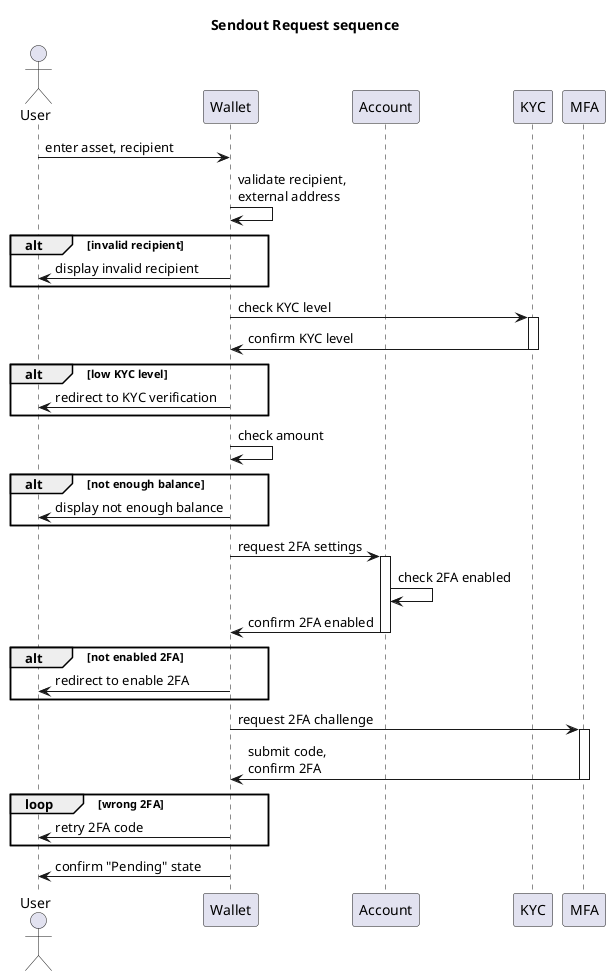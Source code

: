 @startuml

title "Sendout Request sequence"

actor "User" as u
participant "Wallet" as wallet
participant "Account" as account
participant "KYC" as kyc
participant "MFA" as mfa

u -> wallet: enter asset, recipient
wallet -> wallet: validate recipient,\nexternal address
alt invalid recipient
wallet -> u--: display invalid recipient
end group

wallet -> kyc++: check KYC level
kyc -> wallet--: confirm KYC level
alt low KYC level
wallet -> u--: redirect to KYC verification
end group

wallet -> wallet: check amount
alt not enough balance
wallet -> u--: display not enough balance
end group

wallet -> account++: request 2FA settings
account -> account: check 2FA enabled
account -> wallet--: confirm 2FA enabled
alt not enabled 2FA
wallet -> u--: redirect to enable 2FA
end group

wallet -> mfa++: request 2FA challenge
mfa -> wallet--: submit code,\nconfirm 2FA
loop wrong 2FA
wallet -> u--: retry 2FA code
end group

wallet -> u: confirm "Pending" state
@enduml